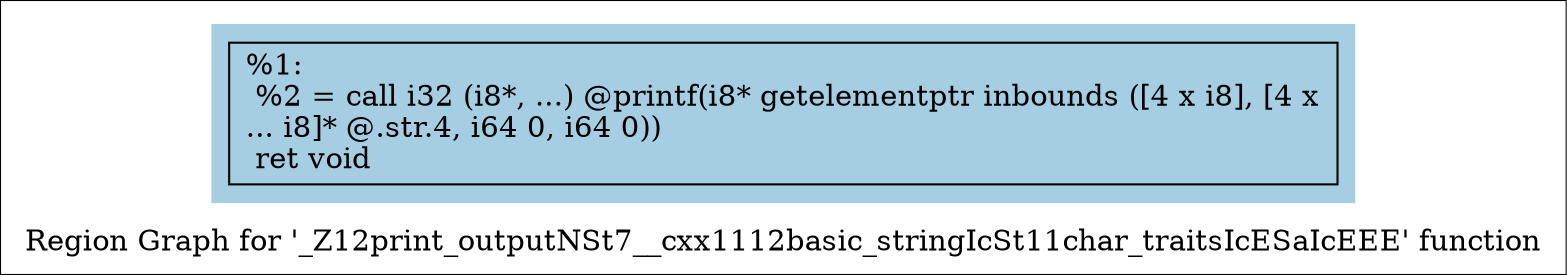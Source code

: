 digraph "Region Graph for '_Z12print_outputNSt7__cxx1112basic_stringIcSt11char_traitsIcESaIcEEE' function" {
	label="Region Graph for '_Z12print_outputNSt7__cxx1112basic_stringIcSt11char_traitsIcESaIcEEE' function";

	Node0xa9f000 [shape=record,label="{%1:\l  %2 = call i32 (i8*, ...) @printf(i8* getelementptr inbounds ([4 x i8], [4 x\l... i8]* @.str.4, i64 0, i64 0))\l  ret void\l}"];
	colorscheme = "paired12"
        subgraph cluster_0xa45630 {
          label = "";
          style = filled;
          color = 1
          Node0xa9f000;
        }
}
